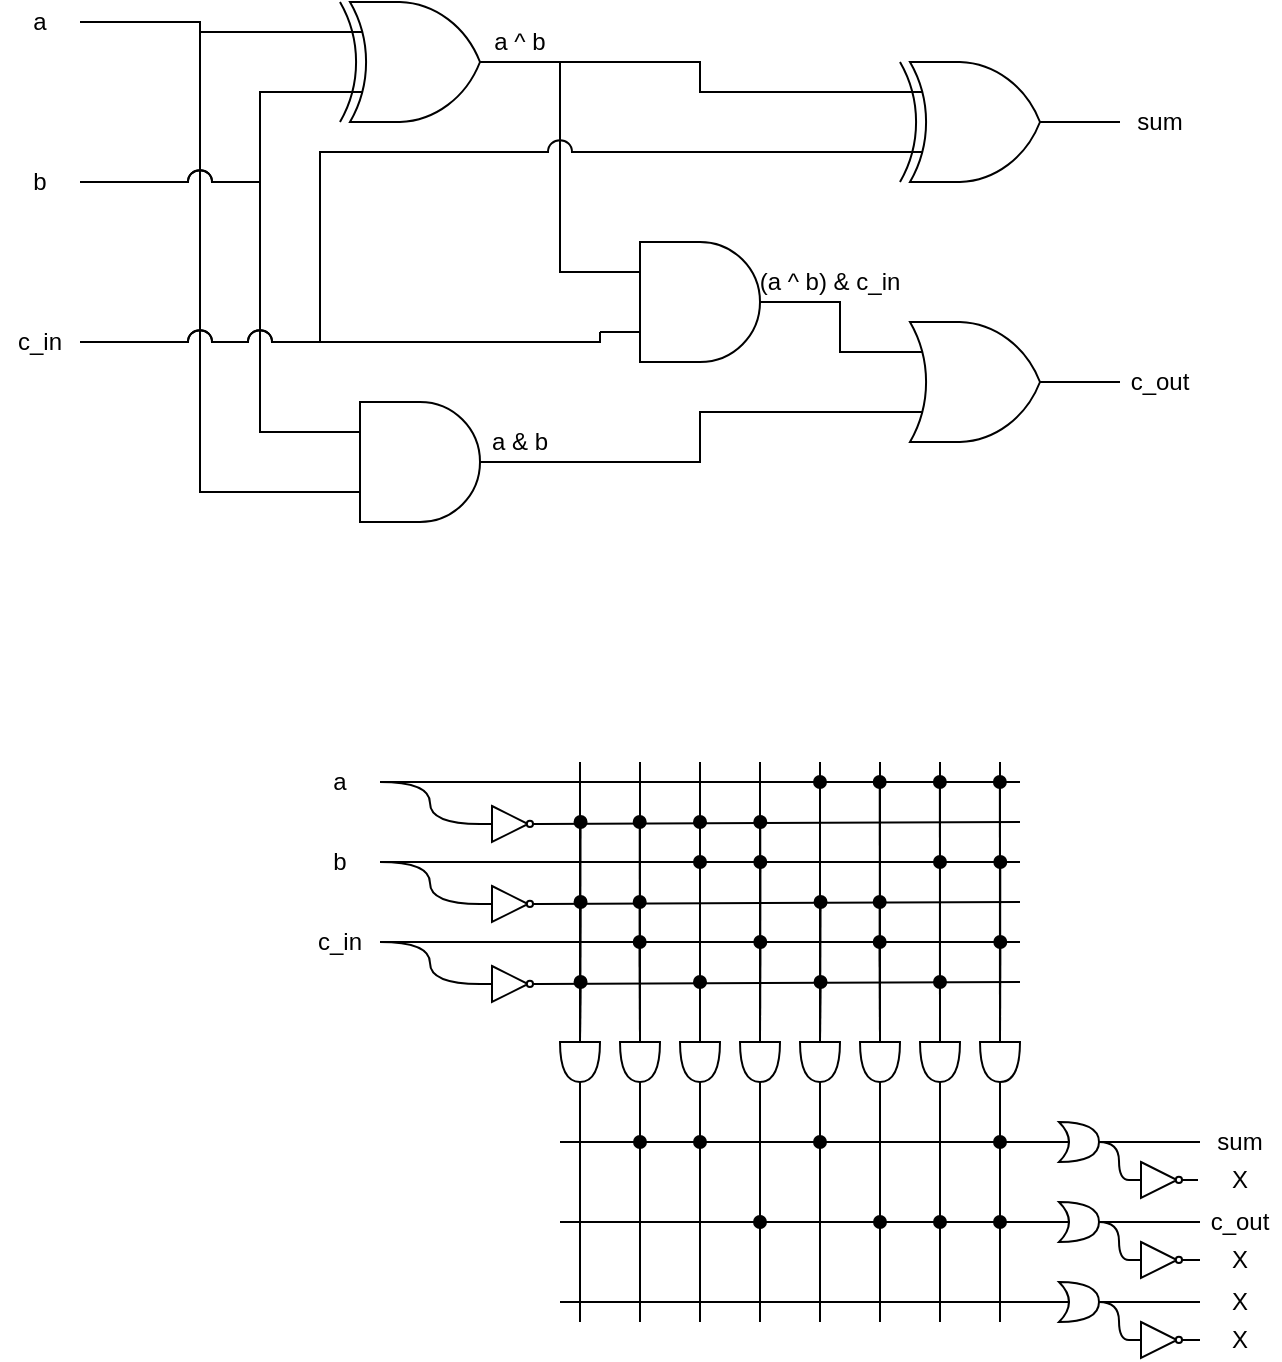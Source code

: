 <mxfile version="12.1.7" type="device" pages="1"><diagram id="i7vh-fGwO2S5n6dc4GY4" name="Page-1"><mxGraphModel dx="1106" dy="830" grid="1" gridSize="10" guides="1" tooltips="1" connect="1" arrows="1" fold="1" page="1" pageScale="1" pageWidth="1100" pageHeight="850" math="0" shadow="0"><root><mxCell id="0"/><mxCell id="1" parent="0"/><mxCell id="kw4U7ER_zIyFoBwo4RdX-9" style="edgeStyle=orthogonalEdgeStyle;rounded=0;orthogonalLoop=1;jettySize=auto;html=1;exitX=1;exitY=0.5;exitDx=0;exitDy=0;exitPerimeter=0;entryX=0;entryY=0.25;entryDx=0;entryDy=0;entryPerimeter=0;endArrow=none;endFill=0;" parent="1" source="kw4U7ER_zIyFoBwo4RdX-1" target="kw4U7ER_zIyFoBwo4RdX-22" edge="1"><mxGeometry relative="1" as="geometry"><mxPoint x="540" y="85" as="targetPoint"/></mxGeometry></mxCell><mxCell id="kw4U7ER_zIyFoBwo4RdX-19" style="edgeStyle=orthogonalEdgeStyle;rounded=0;jumpStyle=arc;jumpSize=12;orthogonalLoop=1;jettySize=auto;html=1;exitX=1;exitY=0.5;exitDx=0;exitDy=0;exitPerimeter=0;entryX=0;entryY=0.25;entryDx=0;entryDy=0;entryPerimeter=0;endArrow=none;endFill=0;" parent="1" source="kw4U7ER_zIyFoBwo4RdX-1" target="kw4U7ER_zIyFoBwo4RdX-18" edge="1"><mxGeometry relative="1" as="geometry"/></mxCell><mxCell id="kw4U7ER_zIyFoBwo4RdX-1" value="" style="verticalLabelPosition=bottom;shadow=0;dashed=0;align=center;fillColor=#ffffff;html=1;verticalAlign=top;strokeWidth=1;shape=mxgraph.electrical.logic_gates.logic_gate;operation=xor;" parent="1" vertex="1"><mxGeometry x="360" y="40" width="100" height="60" as="geometry"/></mxCell><mxCell id="kw4U7ER_zIyFoBwo4RdX-12" style="edgeStyle=orthogonalEdgeStyle;rounded=0;orthogonalLoop=1;jettySize=auto;html=1;exitX=1;exitY=0.5;exitDx=0;exitDy=0;exitPerimeter=0;entryX=0;entryY=0.5;entryDx=0;entryDy=0;endArrow=none;endFill=0;" parent="1" source="kw4U7ER_zIyFoBwo4RdX-22" target="kw4U7ER_zIyFoBwo4RdX-11" edge="1"><mxGeometry relative="1" as="geometry"><mxPoint x="640" y="100" as="sourcePoint"/></mxGeometry></mxCell><mxCell id="kw4U7ER_zIyFoBwo4RdX-24" style="edgeStyle=orthogonalEdgeStyle;rounded=0;jumpStyle=arc;jumpSize=12;orthogonalLoop=1;jettySize=auto;html=1;exitX=1;exitY=0.5;exitDx=0;exitDy=0;exitPerimeter=0;entryX=0;entryY=0.75;entryDx=0;entryDy=0;entryPerimeter=0;endArrow=none;endFill=0;" parent="1" source="kw4U7ER_zIyFoBwo4RdX-3" target="kw4U7ER_zIyFoBwo4RdX-23" edge="1"><mxGeometry relative="1" as="geometry"/></mxCell><mxCell id="kw4U7ER_zIyFoBwo4RdX-3" value="" style="verticalLabelPosition=bottom;shadow=0;dashed=0;align=center;fillColor=#ffffff;html=1;verticalAlign=top;strokeWidth=1;shape=mxgraph.electrical.logic_gates.logic_gate;operation=and;numInputs=2;" parent="1" vertex="1"><mxGeometry x="360" y="240" width="100" height="60" as="geometry"/></mxCell><mxCell id="kw4U7ER_zIyFoBwo4RdX-7" style="edgeStyle=orthogonalEdgeStyle;rounded=0;orthogonalLoop=1;jettySize=auto;html=1;exitX=1;exitY=0.5;exitDx=0;exitDy=0;entryX=0;entryY=0.25;entryDx=0;entryDy=0;entryPerimeter=0;endArrow=none;endFill=0;jumpStyle=arc;jumpSize=12;" parent="1" source="kw4U7ER_zIyFoBwo4RdX-4" target="kw4U7ER_zIyFoBwo4RdX-1" edge="1"><mxGeometry relative="1" as="geometry"/></mxCell><mxCell id="kw4U7ER_zIyFoBwo4RdX-14" style="edgeStyle=orthogonalEdgeStyle;rounded=0;orthogonalLoop=1;jettySize=auto;html=1;exitX=1;exitY=0.5;exitDx=0;exitDy=0;entryX=0;entryY=0.75;entryDx=0;entryDy=0;entryPerimeter=0;endArrow=none;endFill=0;jumpStyle=arc;jumpSize=12;" parent="1" source="kw4U7ER_zIyFoBwo4RdX-4" target="kw4U7ER_zIyFoBwo4RdX-3" edge="1"><mxGeometry relative="1" as="geometry"/></mxCell><mxCell id="kw4U7ER_zIyFoBwo4RdX-4" value="a" style="text;html=1;strokeColor=none;fillColor=none;align=center;verticalAlign=middle;whiteSpace=wrap;rounded=0;" parent="1" vertex="1"><mxGeometry x="200" y="40" width="40" height="20" as="geometry"/></mxCell><mxCell id="kw4U7ER_zIyFoBwo4RdX-8" style="edgeStyle=orthogonalEdgeStyle;rounded=0;orthogonalLoop=1;jettySize=auto;html=1;exitX=1;exitY=0.5;exitDx=0;exitDy=0;entryX=0;entryY=0.75;entryDx=0;entryDy=0;entryPerimeter=0;endArrow=none;endFill=0;jumpStyle=arc;jumpSize=12;" parent="1" source="kw4U7ER_zIyFoBwo4RdX-5" target="kw4U7ER_zIyFoBwo4RdX-1" edge="1"><mxGeometry relative="1" as="geometry"><Array as="points"><mxPoint x="330" y="130"/><mxPoint x="330" y="85"/></Array></mxGeometry></mxCell><mxCell id="kw4U7ER_zIyFoBwo4RdX-17" style="edgeStyle=orthogonalEdgeStyle;rounded=0;jumpStyle=arc;jumpSize=12;orthogonalLoop=1;jettySize=auto;html=1;exitX=1;exitY=0.5;exitDx=0;exitDy=0;entryX=0;entryY=0.25;entryDx=0;entryDy=0;entryPerimeter=0;endArrow=none;endFill=0;" parent="1" source="kw4U7ER_zIyFoBwo4RdX-5" target="kw4U7ER_zIyFoBwo4RdX-3" edge="1"><mxGeometry relative="1" as="geometry"><Array as="points"><mxPoint x="330" y="130"/><mxPoint x="330" y="255"/></Array></mxGeometry></mxCell><mxCell id="kw4U7ER_zIyFoBwo4RdX-5" value="b" style="text;html=1;strokeColor=none;fillColor=none;align=center;verticalAlign=middle;whiteSpace=wrap;rounded=0;" parent="1" vertex="1"><mxGeometry x="200" y="120" width="40" height="20" as="geometry"/></mxCell><mxCell id="kw4U7ER_zIyFoBwo4RdX-10" style="edgeStyle=orthogonalEdgeStyle;rounded=0;orthogonalLoop=1;jettySize=auto;html=1;exitX=1;exitY=0.5;exitDx=0;exitDy=0;entryX=0;entryY=0.75;entryDx=0;entryDy=0;entryPerimeter=0;endArrow=none;endFill=0;jumpStyle=arc;jumpSize=12;" parent="1" source="kw4U7ER_zIyFoBwo4RdX-6" target="kw4U7ER_zIyFoBwo4RdX-22" edge="1"><mxGeometry relative="1" as="geometry"><mxPoint x="540" y="115" as="targetPoint"/><Array as="points"><mxPoint x="360" y="210"/><mxPoint x="360" y="115"/></Array></mxGeometry></mxCell><mxCell id="kw4U7ER_zIyFoBwo4RdX-21" style="edgeStyle=orthogonalEdgeStyle;rounded=0;jumpStyle=arc;jumpSize=12;orthogonalLoop=1;jettySize=auto;html=1;exitX=1;exitY=0.5;exitDx=0;exitDy=0;entryX=0;entryY=0.75;entryDx=0;entryDy=0;entryPerimeter=0;endArrow=none;endFill=0;" parent="1" source="kw4U7ER_zIyFoBwo4RdX-6" target="kw4U7ER_zIyFoBwo4RdX-18" edge="1"><mxGeometry relative="1" as="geometry"><Array as="points"><mxPoint x="500" y="210"/></Array></mxGeometry></mxCell><mxCell id="kw4U7ER_zIyFoBwo4RdX-6" value="c_in" style="text;html=1;strokeColor=none;fillColor=none;align=center;verticalAlign=middle;whiteSpace=wrap;rounded=0;" parent="1" vertex="1"><mxGeometry x="200" y="200" width="40" height="20" as="geometry"/></mxCell><mxCell id="kw4U7ER_zIyFoBwo4RdX-11" value="sum" style="text;html=1;strokeColor=none;fillColor=none;align=center;verticalAlign=middle;whiteSpace=wrap;rounded=0;" parent="1" vertex="1"><mxGeometry x="760" y="90" width="40" height="20" as="geometry"/></mxCell><mxCell id="kw4U7ER_zIyFoBwo4RdX-13" value="c_out" style="text;html=1;strokeColor=none;fillColor=none;align=center;verticalAlign=middle;whiteSpace=wrap;rounded=0;" parent="1" vertex="1"><mxGeometry x="760" y="220" width="40" height="20" as="geometry"/></mxCell><mxCell id="kw4U7ER_zIyFoBwo4RdX-25" style="edgeStyle=orthogonalEdgeStyle;rounded=0;jumpStyle=arc;jumpSize=12;orthogonalLoop=1;jettySize=auto;html=1;exitX=1;exitY=0.5;exitDx=0;exitDy=0;exitPerimeter=0;entryX=0;entryY=0.25;entryDx=0;entryDy=0;entryPerimeter=0;endArrow=none;endFill=0;" parent="1" source="kw4U7ER_zIyFoBwo4RdX-18" target="kw4U7ER_zIyFoBwo4RdX-23" edge="1"><mxGeometry relative="1" as="geometry"/></mxCell><mxCell id="kw4U7ER_zIyFoBwo4RdX-18" value="" style="verticalLabelPosition=bottom;shadow=0;dashed=0;align=center;fillColor=#ffffff;html=1;verticalAlign=top;strokeWidth=1;shape=mxgraph.electrical.logic_gates.logic_gate;operation=and;" parent="1" vertex="1"><mxGeometry x="500" y="160" width="100" height="60" as="geometry"/></mxCell><mxCell id="kw4U7ER_zIyFoBwo4RdX-22" value="" style="verticalLabelPosition=bottom;shadow=0;dashed=0;align=center;fillColor=#ffffff;html=1;verticalAlign=top;strokeWidth=1;shape=mxgraph.electrical.logic_gates.logic_gate;operation=xor;" parent="1" vertex="1"><mxGeometry x="640" y="70" width="100" height="60" as="geometry"/></mxCell><mxCell id="kw4U7ER_zIyFoBwo4RdX-26" style="edgeStyle=orthogonalEdgeStyle;rounded=0;jumpStyle=arc;jumpSize=12;orthogonalLoop=1;jettySize=auto;html=1;exitX=1;exitY=0.5;exitDx=0;exitDy=0;exitPerimeter=0;endArrow=none;endFill=0;" parent="1" source="kw4U7ER_zIyFoBwo4RdX-23" target="kw4U7ER_zIyFoBwo4RdX-13" edge="1"><mxGeometry relative="1" as="geometry"/></mxCell><mxCell id="kw4U7ER_zIyFoBwo4RdX-23" value="" style="verticalLabelPosition=bottom;shadow=0;dashed=0;align=center;fillColor=#ffffff;html=1;verticalAlign=top;strokeWidth=1;shape=mxgraph.electrical.logic_gates.logic_gate;operation=or;" parent="1" vertex="1"><mxGeometry x="640" y="200" width="100" height="60" as="geometry"/></mxCell><mxCell id="8SCzlMAz0-0JHG9cdHz0-1" value="a &amp;amp; b" style="text;html=1;strokeColor=none;fillColor=none;align=center;verticalAlign=middle;whiteSpace=wrap;rounded=0;" parent="1" vertex="1"><mxGeometry x="440" y="250" width="40" height="20" as="geometry"/></mxCell><mxCell id="8SCzlMAz0-0JHG9cdHz0-2" value="a ^ b" style="text;html=1;strokeColor=none;fillColor=none;align=center;verticalAlign=middle;whiteSpace=wrap;rounded=0;" parent="1" vertex="1"><mxGeometry x="440" y="50" width="40" height="20" as="geometry"/></mxCell><mxCell id="8SCzlMAz0-0JHG9cdHz0-3" value="(a ^ b) &amp;amp; c_in" style="text;html=1;strokeColor=none;fillColor=none;align=center;verticalAlign=middle;whiteSpace=wrap;rounded=0;" parent="1" vertex="1"><mxGeometry x="570" y="170" width="90" height="20" as="geometry"/></mxCell><mxCell id="D6FmRMO_9INHSs1vFkM9-32" style="rounded=0;orthogonalLoop=1;jettySize=auto;html=1;exitX=1;exitY=0.5;exitDx=0;exitDy=0;exitPerimeter=0;endArrow=none;endFill=0;" edge="1" parent="1" source="PS2vc9J-r8V8OkhaBr9k-1"><mxGeometry relative="1" as="geometry"><mxPoint x="490" y="700" as="targetPoint"/></mxGeometry></mxCell><mxCell id="D6FmRMO_9INHSs1vFkM9-54" style="edgeStyle=orthogonalEdgeStyle;curved=1;rounded=0;orthogonalLoop=1;jettySize=auto;html=1;exitX=0;exitY=0.5;exitDx=0;exitDy=0;exitPerimeter=0;endArrow=none;endFill=0;" edge="1" parent="1" source="PS2vc9J-r8V8OkhaBr9k-1"><mxGeometry relative="1" as="geometry"><mxPoint x="490" y="420" as="targetPoint"/></mxGeometry></mxCell><mxCell id="D6FmRMO_9INHSs1vFkM9-71" style="edgeStyle=none;rounded=0;orthogonalLoop=1;jettySize=auto;html=1;exitX=0;exitY=0.5;exitDx=0;exitDy=0;exitPerimeter=0;endArrow=oval;endFill=1;" edge="1" parent="1" source="PS2vc9J-r8V8OkhaBr9k-1"><mxGeometry relative="1" as="geometry"><mxPoint x="490.286" y="530" as="targetPoint"/></mxGeometry></mxCell><mxCell id="D6FmRMO_9INHSs1vFkM9-72" style="edgeStyle=none;rounded=0;orthogonalLoop=1;jettySize=auto;html=1;exitX=0;exitY=0.5;exitDx=0;exitDy=0;exitPerimeter=0;endArrow=oval;endFill=1;" edge="1" parent="1" source="PS2vc9J-r8V8OkhaBr9k-1"><mxGeometry relative="1" as="geometry"><mxPoint x="490.286" y="490" as="targetPoint"/></mxGeometry></mxCell><mxCell id="D6FmRMO_9INHSs1vFkM9-73" style="edgeStyle=none;rounded=0;orthogonalLoop=1;jettySize=auto;html=1;exitX=0;exitY=0.5;exitDx=0;exitDy=0;exitPerimeter=0;endArrow=oval;endFill=1;" edge="1" parent="1" source="PS2vc9J-r8V8OkhaBr9k-1"><mxGeometry relative="1" as="geometry"><mxPoint x="490.286" y="450" as="targetPoint"/></mxGeometry></mxCell><mxCell id="PS2vc9J-r8V8OkhaBr9k-1" value="" style="shape=or;whiteSpace=wrap;html=1;rotation=90;" parent="1" vertex="1"><mxGeometry x="480" y="560" width="20" height="20" as="geometry"/></mxCell><mxCell id="D6FmRMO_9INHSs1vFkM9-97" style="edgeStyle=none;rounded=0;orthogonalLoop=1;jettySize=auto;html=1;endArrow=none;endFill=0;exitX=0.25;exitY=0.5;exitDx=0;exitDy=0;exitPerimeter=0;" edge="1" parent="1" source="PS2vc9J-r8V8OkhaBr9k-2"><mxGeometry relative="1" as="geometry"><mxPoint x="480" y="610" as="targetPoint"/></mxGeometry></mxCell><mxCell id="D6FmRMO_9INHSs1vFkM9-103" style="edgeStyle=none;rounded=0;orthogonalLoop=1;jettySize=auto;html=1;exitX=1;exitY=0.5;exitDx=0;exitDy=0;exitPerimeter=0;endArrow=none;endFill=0;" edge="1" parent="1" source="PS2vc9J-r8V8OkhaBr9k-2" target="D6FmRMO_9INHSs1vFkM9-138"><mxGeometry relative="1" as="geometry"><mxPoint x="799.5" y="610.238" as="targetPoint"/></mxGeometry></mxCell><mxCell id="D6FmRMO_9INHSs1vFkM9-106" style="edgeStyle=orthogonalEdgeStyle;curved=1;rounded=0;orthogonalLoop=1;jettySize=auto;html=1;exitX=1;exitY=0.5;exitDx=0;exitDy=0;exitPerimeter=0;entryX=0;entryY=0.5;entryDx=0;entryDy=0;endArrow=none;endFill=0;" edge="1" parent="1" source="PS2vc9J-r8V8OkhaBr9k-2" target="D6FmRMO_9INHSs1vFkM9-101"><mxGeometry relative="1" as="geometry"><Array as="points"><mxPoint x="759.5" y="610"/><mxPoint x="759.5" y="629"/></Array></mxGeometry></mxCell><mxCell id="D6FmRMO_9INHSs1vFkM9-130" style="edgeStyle=none;rounded=0;orthogonalLoop=1;jettySize=auto;html=1;exitX=0.25;exitY=0.5;exitDx=0;exitDy=0;exitPerimeter=0;endArrow=oval;endFill=1;" edge="1" parent="1" source="PS2vc9J-r8V8OkhaBr9k-2"><mxGeometry relative="1" as="geometry"><mxPoint x="520" y="610" as="targetPoint"/></mxGeometry></mxCell><mxCell id="D6FmRMO_9INHSs1vFkM9-131" style="edgeStyle=none;rounded=0;orthogonalLoop=1;jettySize=auto;html=1;exitX=0.25;exitY=0.5;exitDx=0;exitDy=0;exitPerimeter=0;endArrow=oval;endFill=1;" edge="1" parent="1" source="PS2vc9J-r8V8OkhaBr9k-2"><mxGeometry relative="1" as="geometry"><mxPoint x="550" y="610" as="targetPoint"/></mxGeometry></mxCell><mxCell id="D6FmRMO_9INHSs1vFkM9-132" style="edgeStyle=none;rounded=0;orthogonalLoop=1;jettySize=auto;html=1;exitX=0.25;exitY=0.5;exitDx=0;exitDy=0;exitPerimeter=0;endArrow=oval;endFill=1;" edge="1" parent="1" source="PS2vc9J-r8V8OkhaBr9k-2"><mxGeometry relative="1" as="geometry"><mxPoint x="610" y="610" as="targetPoint"/></mxGeometry></mxCell><mxCell id="D6FmRMO_9INHSs1vFkM9-133" style="edgeStyle=none;rounded=0;orthogonalLoop=1;jettySize=auto;html=1;exitX=0.25;exitY=0.5;exitDx=0;exitDy=0;exitPerimeter=0;endArrow=oval;endFill=1;" edge="1" parent="1" source="PS2vc9J-r8V8OkhaBr9k-2"><mxGeometry relative="1" as="geometry"><mxPoint x="700" y="610" as="targetPoint"/></mxGeometry></mxCell><mxCell id="PS2vc9J-r8V8OkhaBr9k-2" value="" style="shape=xor;whiteSpace=wrap;html=1;" parent="1" vertex="1"><mxGeometry x="729.5" y="600" width="20" height="20" as="geometry"/></mxCell><mxCell id="D6FmRMO_9INHSs1vFkM9-1" value="" style="group;rotation=0;" vertex="1" connectable="0" parent="1"><mxGeometry x="440" y="442" width="30" height="18" as="geometry"/></mxCell><mxCell id="D6FmRMO_9INHSs1vFkM9-2" value="" style="verticalLabelPosition=bottom;shadow=0;dashed=0;align=center;fillColor=#FFFFFF;html=1;verticalAlign=top;strokeWidth=1;shape=mxgraph.electrical.logic_gates.buffer2;labelBackgroundColor=none;rotation=0;" vertex="1" parent="D6FmRMO_9INHSs1vFkM9-1"><mxGeometry width="30" height="18" as="geometry"/></mxCell><mxCell id="D6FmRMO_9INHSs1vFkM9-3" value="" style="verticalLabelPosition=bottom;shadow=0;dashed=0;align=center;fillColor=#ffffff;html=1;verticalAlign=top;strokeWidth=1;shape=mxgraph.electrical.logic_gates.inverting_contact;rotation=0;" vertex="1" parent="D6FmRMO_9INHSs1vFkM9-1"><mxGeometry x="23" y="7" width="3.9" height="3.9" as="geometry"/></mxCell><mxCell id="D6FmRMO_9INHSs1vFkM9-9" style="edgeStyle=orthogonalEdgeStyle;rounded=0;orthogonalLoop=1;jettySize=auto;html=1;exitX=1;exitY=0.5;exitDx=0;exitDy=0;entryX=0;entryY=0.5;entryDx=0;entryDy=0;endArrow=none;endFill=0;curved=1;" edge="1" parent="1" source="D6FmRMO_9INHSs1vFkM9-5" target="D6FmRMO_9INHSs1vFkM9-2"><mxGeometry relative="1" as="geometry"/></mxCell><mxCell id="D6FmRMO_9INHSs1vFkM9-92" style="edgeStyle=none;rounded=0;orthogonalLoop=1;jettySize=auto;html=1;exitX=1;exitY=0.5;exitDx=0;exitDy=0;endArrow=none;endFill=0;" edge="1" parent="1" source="D6FmRMO_9INHSs1vFkM9-5"><mxGeometry relative="1" as="geometry"><mxPoint x="710" y="430" as="targetPoint"/></mxGeometry></mxCell><mxCell id="D6FmRMO_9INHSs1vFkM9-5" value="a" style="text;html=1;strokeColor=none;fillColor=none;align=center;verticalAlign=middle;whiteSpace=wrap;rounded=0;" vertex="1" parent="1"><mxGeometry x="350" y="420" width="40" height="20" as="geometry"/></mxCell><mxCell id="D6FmRMO_9INHSs1vFkM9-10" style="rounded=0;orthogonalLoop=1;jettySize=auto;html=1;endArrow=none;endFill=0;" edge="1" parent="1" source="D6FmRMO_9INHSs1vFkM9-2"><mxGeometry relative="1" as="geometry"><mxPoint x="710" y="450" as="targetPoint"/></mxGeometry></mxCell><mxCell id="D6FmRMO_9INHSs1vFkM9-17" value="" style="group;rotation=0;" vertex="1" connectable="0" parent="1"><mxGeometry x="440" y="482" width="30" height="18" as="geometry"/></mxCell><mxCell id="D6FmRMO_9INHSs1vFkM9-18" value="" style="verticalLabelPosition=bottom;shadow=0;dashed=0;align=center;fillColor=#FFFFFF;html=1;verticalAlign=top;strokeWidth=1;shape=mxgraph.electrical.logic_gates.buffer2;labelBackgroundColor=none;rotation=0;" vertex="1" parent="D6FmRMO_9INHSs1vFkM9-17"><mxGeometry width="30" height="18" as="geometry"/></mxCell><mxCell id="D6FmRMO_9INHSs1vFkM9-19" value="" style="verticalLabelPosition=bottom;shadow=0;dashed=0;align=center;fillColor=#ffffff;html=1;verticalAlign=top;strokeWidth=1;shape=mxgraph.electrical.logic_gates.inverting_contact;rotation=0;" vertex="1" parent="D6FmRMO_9INHSs1vFkM9-17"><mxGeometry x="23" y="7" width="3.9" height="3.9" as="geometry"/></mxCell><mxCell id="D6FmRMO_9INHSs1vFkM9-20" style="edgeStyle=orthogonalEdgeStyle;rounded=0;orthogonalLoop=1;jettySize=auto;html=1;exitX=1;exitY=0.5;exitDx=0;exitDy=0;endArrow=none;endFill=0;" edge="1" parent="1" source="D6FmRMO_9INHSs1vFkM9-22"><mxGeometry relative="1" as="geometry"><mxPoint x="710" y="470" as="targetPoint"/></mxGeometry></mxCell><mxCell id="D6FmRMO_9INHSs1vFkM9-21" style="edgeStyle=orthogonalEdgeStyle;rounded=0;orthogonalLoop=1;jettySize=auto;html=1;exitX=1;exitY=0.5;exitDx=0;exitDy=0;entryX=0;entryY=0.5;entryDx=0;entryDy=0;endArrow=none;endFill=0;curved=1;" edge="1" parent="1" source="D6FmRMO_9INHSs1vFkM9-22" target="D6FmRMO_9INHSs1vFkM9-18"><mxGeometry relative="1" as="geometry"/></mxCell><mxCell id="D6FmRMO_9INHSs1vFkM9-22" value="b" style="text;html=1;strokeColor=none;fillColor=none;align=center;verticalAlign=middle;whiteSpace=wrap;rounded=0;" vertex="1" parent="1"><mxGeometry x="350" y="460" width="40" height="20" as="geometry"/></mxCell><mxCell id="D6FmRMO_9INHSs1vFkM9-33" style="edgeStyle=orthogonalEdgeStyle;curved=1;rounded=0;orthogonalLoop=1;jettySize=auto;html=1;exitX=0;exitY=0.5;exitDx=0;exitDy=0;exitPerimeter=0;endArrow=none;endFill=0;" edge="1" parent="1" source="D6FmRMO_9INHSs1vFkM9-35"><mxGeometry relative="1" as="geometry"><mxPoint x="550" y="420" as="targetPoint"/></mxGeometry></mxCell><mxCell id="D6FmRMO_9INHSs1vFkM9-34" style="rounded=0;orthogonalLoop=1;jettySize=auto;html=1;exitX=1;exitY=0.5;exitDx=0;exitDy=0;exitPerimeter=0;endArrow=none;endFill=0;" edge="1" parent="1" source="D6FmRMO_9INHSs1vFkM9-35"><mxGeometry relative="1" as="geometry"><mxPoint x="550" y="700" as="targetPoint"/></mxGeometry></mxCell><mxCell id="D6FmRMO_9INHSs1vFkM9-77" style="edgeStyle=none;rounded=0;orthogonalLoop=1;jettySize=auto;html=1;exitX=0;exitY=0.5;exitDx=0;exitDy=0;exitPerimeter=0;endArrow=oval;endFill=1;" edge="1" parent="1" source="D6FmRMO_9INHSs1vFkM9-35"><mxGeometry relative="1" as="geometry"><mxPoint x="550" y="530" as="targetPoint"/></mxGeometry></mxCell><mxCell id="D6FmRMO_9INHSs1vFkM9-78" style="edgeStyle=none;rounded=0;orthogonalLoop=1;jettySize=auto;html=1;exitX=0;exitY=0.5;exitDx=0;exitDy=0;exitPerimeter=0;endArrow=oval;endFill=1;" edge="1" parent="1" source="D6FmRMO_9INHSs1vFkM9-35"><mxGeometry relative="1" as="geometry"><mxPoint x="550" y="470" as="targetPoint"/></mxGeometry></mxCell><mxCell id="D6FmRMO_9INHSs1vFkM9-79" style="edgeStyle=none;rounded=0;orthogonalLoop=1;jettySize=auto;html=1;exitX=0;exitY=0.5;exitDx=0;exitDy=0;exitPerimeter=0;endArrow=oval;endFill=1;" edge="1" parent="1" source="D6FmRMO_9INHSs1vFkM9-35"><mxGeometry relative="1" as="geometry"><mxPoint x="550" y="450" as="targetPoint"/></mxGeometry></mxCell><mxCell id="D6FmRMO_9INHSs1vFkM9-35" value="" style="shape=or;whiteSpace=wrap;html=1;rotation=90;" vertex="1" parent="1"><mxGeometry x="540" y="560" width="20" height="20" as="geometry"/></mxCell><mxCell id="D6FmRMO_9INHSs1vFkM9-36" style="edgeStyle=orthogonalEdgeStyle;curved=1;rounded=0;orthogonalLoop=1;jettySize=auto;html=1;exitX=0;exitY=0.5;exitDx=0;exitDy=0;exitPerimeter=0;endArrow=none;endFill=0;" edge="1" parent="1" source="D6FmRMO_9INHSs1vFkM9-38"><mxGeometry relative="1" as="geometry"><mxPoint x="610" y="420" as="targetPoint"/></mxGeometry></mxCell><mxCell id="D6FmRMO_9INHSs1vFkM9-37" style="rounded=0;orthogonalLoop=1;jettySize=auto;html=1;exitX=1;exitY=0.5;exitDx=0;exitDy=0;exitPerimeter=0;endArrow=none;endFill=0;" edge="1" parent="1" source="D6FmRMO_9INHSs1vFkM9-38"><mxGeometry relative="1" as="geometry"><mxPoint x="610" y="700" as="targetPoint"/></mxGeometry></mxCell><mxCell id="D6FmRMO_9INHSs1vFkM9-83" style="edgeStyle=none;rounded=0;orthogonalLoop=1;jettySize=auto;html=1;exitX=0;exitY=0.5;exitDx=0;exitDy=0;exitPerimeter=0;endArrow=oval;endFill=1;" edge="1" parent="1" source="D6FmRMO_9INHSs1vFkM9-38"><mxGeometry relative="1" as="geometry"><mxPoint x="610.286" y="530" as="targetPoint"/></mxGeometry></mxCell><mxCell id="D6FmRMO_9INHSs1vFkM9-87" style="edgeStyle=none;rounded=0;orthogonalLoop=1;jettySize=auto;html=1;exitX=0;exitY=0.5;exitDx=0;exitDy=0;exitPerimeter=0;endArrow=oval;endFill=1;" edge="1" parent="1" source="D6FmRMO_9INHSs1vFkM9-38"><mxGeometry relative="1" as="geometry"><mxPoint x="610.286" y="490" as="targetPoint"/></mxGeometry></mxCell><mxCell id="D6FmRMO_9INHSs1vFkM9-91" style="edgeStyle=none;rounded=0;orthogonalLoop=1;jettySize=auto;html=1;exitX=0;exitY=0.5;exitDx=0;exitDy=0;exitPerimeter=0;endArrow=oval;endFill=1;" edge="1" parent="1" source="D6FmRMO_9INHSs1vFkM9-38"><mxGeometry relative="1" as="geometry"><mxPoint x="610" y="430" as="targetPoint"/></mxGeometry></mxCell><mxCell id="D6FmRMO_9INHSs1vFkM9-38" value="" style="shape=or;whiteSpace=wrap;html=1;rotation=90;" vertex="1" parent="1"><mxGeometry x="600" y="560" width="20" height="20" as="geometry"/></mxCell><mxCell id="D6FmRMO_9INHSs1vFkM9-39" style="edgeStyle=orthogonalEdgeStyle;curved=1;rounded=0;orthogonalLoop=1;jettySize=auto;html=1;exitX=0;exitY=0.5;exitDx=0;exitDy=0;exitPerimeter=0;endArrow=none;endFill=0;" edge="1" parent="1" source="D6FmRMO_9INHSs1vFkM9-41"><mxGeometry relative="1" as="geometry"><mxPoint x="670" y="420" as="targetPoint"/></mxGeometry></mxCell><mxCell id="D6FmRMO_9INHSs1vFkM9-40" style="rounded=0;orthogonalLoop=1;jettySize=auto;html=1;exitX=1;exitY=0.5;exitDx=0;exitDy=0;exitPerimeter=0;endArrow=none;endFill=0;" edge="1" parent="1" source="D6FmRMO_9INHSs1vFkM9-41"><mxGeometry relative="1" as="geometry"><mxPoint x="670" y="700" as="targetPoint"/></mxGeometry></mxCell><mxCell id="D6FmRMO_9INHSs1vFkM9-85" style="edgeStyle=none;rounded=0;orthogonalLoop=1;jettySize=auto;html=1;exitX=0;exitY=0.5;exitDx=0;exitDy=0;exitPerimeter=0;endArrow=oval;endFill=1;" edge="1" parent="1" source="D6FmRMO_9INHSs1vFkM9-41"><mxGeometry relative="1" as="geometry"><mxPoint x="670" y="530" as="targetPoint"/></mxGeometry></mxCell><mxCell id="D6FmRMO_9INHSs1vFkM9-89" style="edgeStyle=none;rounded=0;orthogonalLoop=1;jettySize=auto;html=1;exitX=0;exitY=0.5;exitDx=0;exitDy=0;exitPerimeter=0;endArrow=oval;endFill=1;" edge="1" parent="1" source="D6FmRMO_9INHSs1vFkM9-41"><mxGeometry relative="1" as="geometry"><mxPoint x="670" y="470" as="targetPoint"/></mxGeometry></mxCell><mxCell id="D6FmRMO_9INHSs1vFkM9-94" style="edgeStyle=none;rounded=0;orthogonalLoop=1;jettySize=auto;html=1;exitX=0;exitY=0.5;exitDx=0;exitDy=0;exitPerimeter=0;endArrow=oval;endFill=1;" edge="1" parent="1" source="D6FmRMO_9INHSs1vFkM9-41"><mxGeometry relative="1" as="geometry"><mxPoint x="669.944" y="430" as="targetPoint"/></mxGeometry></mxCell><mxCell id="D6FmRMO_9INHSs1vFkM9-41" value="" style="shape=or;whiteSpace=wrap;html=1;rotation=90;" vertex="1" parent="1"><mxGeometry x="660" y="560" width="20" height="20" as="geometry"/></mxCell><mxCell id="D6FmRMO_9INHSs1vFkM9-42" style="edgeStyle=orthogonalEdgeStyle;curved=1;rounded=0;orthogonalLoop=1;jettySize=auto;html=1;exitX=0;exitY=0.5;exitDx=0;exitDy=0;exitPerimeter=0;endArrow=none;endFill=0;" edge="1" parent="1" source="D6FmRMO_9INHSs1vFkM9-44"><mxGeometry relative="1" as="geometry"><mxPoint x="520" y="420" as="targetPoint"/></mxGeometry></mxCell><mxCell id="D6FmRMO_9INHSs1vFkM9-43" style="rounded=0;orthogonalLoop=1;jettySize=auto;html=1;exitX=1;exitY=0.5;exitDx=0;exitDy=0;exitPerimeter=0;endArrow=none;endFill=0;" edge="1" parent="1" source="D6FmRMO_9INHSs1vFkM9-44"><mxGeometry relative="1" as="geometry"><mxPoint x="520" y="700" as="targetPoint"/></mxGeometry></mxCell><mxCell id="D6FmRMO_9INHSs1vFkM9-74" style="edgeStyle=none;rounded=0;orthogonalLoop=1;jettySize=auto;html=1;exitX=0;exitY=0.5;exitDx=0;exitDy=0;exitPerimeter=0;endArrow=oval;endFill=1;" edge="1" parent="1" source="D6FmRMO_9INHSs1vFkM9-44"><mxGeometry relative="1" as="geometry"><mxPoint x="519.857" y="510" as="targetPoint"/></mxGeometry></mxCell><mxCell id="D6FmRMO_9INHSs1vFkM9-75" style="edgeStyle=none;rounded=0;orthogonalLoop=1;jettySize=auto;html=1;exitX=0;exitY=0.5;exitDx=0;exitDy=0;exitPerimeter=0;endArrow=oval;endFill=1;" edge="1" parent="1" source="D6FmRMO_9INHSs1vFkM9-44"><mxGeometry relative="1" as="geometry"><mxPoint x="519.857" y="490" as="targetPoint"/></mxGeometry></mxCell><mxCell id="D6FmRMO_9INHSs1vFkM9-76" style="edgeStyle=none;rounded=0;orthogonalLoop=1;jettySize=auto;html=1;exitX=0;exitY=0.5;exitDx=0;exitDy=0;exitPerimeter=0;endArrow=oval;endFill=1;" edge="1" parent="1" source="D6FmRMO_9INHSs1vFkM9-44"><mxGeometry relative="1" as="geometry"><mxPoint x="519.857" y="450" as="targetPoint"/></mxGeometry></mxCell><mxCell id="D6FmRMO_9INHSs1vFkM9-44" value="" style="shape=or;whiteSpace=wrap;html=1;rotation=90;" vertex="1" parent="1"><mxGeometry x="510" y="560" width="20" height="20" as="geometry"/></mxCell><mxCell id="D6FmRMO_9INHSs1vFkM9-45" style="edgeStyle=orthogonalEdgeStyle;curved=1;rounded=0;orthogonalLoop=1;jettySize=auto;html=1;exitX=0;exitY=0.5;exitDx=0;exitDy=0;exitPerimeter=0;endArrow=none;endFill=0;" edge="1" parent="1" source="D6FmRMO_9INHSs1vFkM9-47"><mxGeometry relative="1" as="geometry"><mxPoint x="580" y="420" as="targetPoint"/></mxGeometry></mxCell><mxCell id="D6FmRMO_9INHSs1vFkM9-46" style="rounded=0;orthogonalLoop=1;jettySize=auto;html=1;exitX=1;exitY=0.5;exitDx=0;exitDy=0;exitPerimeter=0;endArrow=none;endFill=0;" edge="1" parent="1" source="D6FmRMO_9INHSs1vFkM9-47"><mxGeometry relative="1" as="geometry"><mxPoint x="580" y="700" as="targetPoint"/></mxGeometry></mxCell><mxCell id="D6FmRMO_9INHSs1vFkM9-80" style="edgeStyle=none;rounded=0;orthogonalLoop=1;jettySize=auto;html=1;exitX=0;exitY=0.5;exitDx=0;exitDy=0;exitPerimeter=0;endArrow=oval;endFill=1;" edge="1" parent="1" source="D6FmRMO_9INHSs1vFkM9-47"><mxGeometry relative="1" as="geometry"><mxPoint x="580.143" y="510" as="targetPoint"/></mxGeometry></mxCell><mxCell id="D6FmRMO_9INHSs1vFkM9-81" style="edgeStyle=none;rounded=0;orthogonalLoop=1;jettySize=auto;html=1;exitX=0;exitY=0.5;exitDx=0;exitDy=0;exitPerimeter=0;endArrow=oval;endFill=1;" edge="1" parent="1" source="D6FmRMO_9INHSs1vFkM9-47"><mxGeometry relative="1" as="geometry"><mxPoint x="580.143" y="470" as="targetPoint"/></mxGeometry></mxCell><mxCell id="D6FmRMO_9INHSs1vFkM9-82" style="edgeStyle=none;rounded=0;orthogonalLoop=1;jettySize=auto;html=1;exitX=0;exitY=0.5;exitDx=0;exitDy=0;exitPerimeter=0;endArrow=oval;endFill=1;" edge="1" parent="1" source="D6FmRMO_9INHSs1vFkM9-47"><mxGeometry relative="1" as="geometry"><mxPoint x="580.143" y="450" as="targetPoint"/></mxGeometry></mxCell><mxCell id="D6FmRMO_9INHSs1vFkM9-47" value="" style="shape=or;whiteSpace=wrap;html=1;rotation=90;" vertex="1" parent="1"><mxGeometry x="570" y="560" width="20" height="20" as="geometry"/></mxCell><mxCell id="D6FmRMO_9INHSs1vFkM9-48" style="edgeStyle=orthogonalEdgeStyle;curved=1;rounded=0;orthogonalLoop=1;jettySize=auto;html=1;exitX=0;exitY=0.5;exitDx=0;exitDy=0;exitPerimeter=0;endArrow=none;endFill=0;" edge="1" parent="1" source="D6FmRMO_9INHSs1vFkM9-50"><mxGeometry relative="1" as="geometry"><mxPoint x="640" y="420" as="targetPoint"/></mxGeometry></mxCell><mxCell id="D6FmRMO_9INHSs1vFkM9-49" style="rounded=0;orthogonalLoop=1;jettySize=auto;html=1;exitX=1;exitY=0.5;exitDx=0;exitDy=0;exitPerimeter=0;endArrow=none;endFill=0;" edge="1" parent="1" source="D6FmRMO_9INHSs1vFkM9-50"><mxGeometry relative="1" as="geometry"><mxPoint x="640" y="700" as="targetPoint"/></mxGeometry></mxCell><mxCell id="D6FmRMO_9INHSs1vFkM9-84" style="edgeStyle=none;rounded=0;orthogonalLoop=1;jettySize=auto;html=1;exitX=0;exitY=0.5;exitDx=0;exitDy=0;exitPerimeter=0;endArrow=oval;endFill=1;" edge="1" parent="1" source="D6FmRMO_9INHSs1vFkM9-50"><mxGeometry relative="1" as="geometry"><mxPoint x="639.857" y="510" as="targetPoint"/></mxGeometry></mxCell><mxCell id="D6FmRMO_9INHSs1vFkM9-88" style="edgeStyle=none;rounded=0;orthogonalLoop=1;jettySize=auto;html=1;exitX=0;exitY=0.5;exitDx=0;exitDy=0;exitPerimeter=0;endArrow=oval;endFill=1;" edge="1" parent="1" source="D6FmRMO_9INHSs1vFkM9-50"><mxGeometry relative="1" as="geometry"><mxPoint x="639.857" y="490" as="targetPoint"/></mxGeometry></mxCell><mxCell id="D6FmRMO_9INHSs1vFkM9-93" style="edgeStyle=none;rounded=0;orthogonalLoop=1;jettySize=auto;html=1;exitX=0;exitY=0.5;exitDx=0;exitDy=0;exitPerimeter=0;endArrow=oval;endFill=1;" edge="1" parent="1" source="D6FmRMO_9INHSs1vFkM9-50"><mxGeometry relative="1" as="geometry"><mxPoint x="639.857" y="430" as="targetPoint"/></mxGeometry></mxCell><mxCell id="D6FmRMO_9INHSs1vFkM9-50" value="" style="shape=or;whiteSpace=wrap;html=1;rotation=90;" vertex="1" parent="1"><mxGeometry x="630" y="560" width="20" height="20" as="geometry"/></mxCell><mxCell id="D6FmRMO_9INHSs1vFkM9-51" style="edgeStyle=orthogonalEdgeStyle;curved=1;rounded=0;orthogonalLoop=1;jettySize=auto;html=1;exitX=0;exitY=0.5;exitDx=0;exitDy=0;exitPerimeter=0;endArrow=none;endFill=0;" edge="1" parent="1" source="D6FmRMO_9INHSs1vFkM9-53"><mxGeometry relative="1" as="geometry"><mxPoint x="700" y="420" as="targetPoint"/></mxGeometry></mxCell><mxCell id="D6FmRMO_9INHSs1vFkM9-52" style="rounded=0;orthogonalLoop=1;jettySize=auto;html=1;exitX=1;exitY=0.5;exitDx=0;exitDy=0;exitPerimeter=0;endArrow=none;endFill=0;" edge="1" parent="1" source="D6FmRMO_9INHSs1vFkM9-53"><mxGeometry relative="1" as="geometry"><mxPoint x="700" y="700" as="targetPoint"/></mxGeometry></mxCell><mxCell id="D6FmRMO_9INHSs1vFkM9-86" style="edgeStyle=none;rounded=0;orthogonalLoop=1;jettySize=auto;html=1;exitX=0;exitY=0.5;exitDx=0;exitDy=0;exitPerimeter=0;endArrow=oval;endFill=1;" edge="1" parent="1" source="D6FmRMO_9INHSs1vFkM9-53"><mxGeometry relative="1" as="geometry"><mxPoint x="700.143" y="510" as="targetPoint"/></mxGeometry></mxCell><mxCell id="D6FmRMO_9INHSs1vFkM9-90" style="edgeStyle=none;rounded=0;orthogonalLoop=1;jettySize=auto;html=1;exitX=0;exitY=0.5;exitDx=0;exitDy=0;exitPerimeter=0;endArrow=oval;endFill=1;" edge="1" parent="1" source="D6FmRMO_9INHSs1vFkM9-53"><mxGeometry relative="1" as="geometry"><mxPoint x="700.143" y="470" as="targetPoint"/></mxGeometry></mxCell><mxCell id="D6FmRMO_9INHSs1vFkM9-95" style="edgeStyle=none;rounded=0;orthogonalLoop=1;jettySize=auto;html=1;exitX=0;exitY=0.5;exitDx=0;exitDy=0;exitPerimeter=0;endArrow=oval;endFill=1;" edge="1" parent="1" source="D6FmRMO_9INHSs1vFkM9-53"><mxGeometry relative="1" as="geometry"><mxPoint x="699.944" y="430" as="targetPoint"/></mxGeometry></mxCell><mxCell id="D6FmRMO_9INHSs1vFkM9-53" value="" style="shape=or;whiteSpace=wrap;html=1;rotation=90;" vertex="1" parent="1"><mxGeometry x="690" y="560" width="20" height="20" as="geometry"/></mxCell><mxCell id="D6FmRMO_9INHSs1vFkM9-55" style="rounded=0;orthogonalLoop=1;jettySize=auto;html=1;endArrow=none;endFill=0;" edge="1" parent="1" source="D6FmRMO_9INHSs1vFkM9-18"><mxGeometry relative="1" as="geometry"><mxPoint x="710" y="490" as="targetPoint"/></mxGeometry></mxCell><mxCell id="D6FmRMO_9INHSs1vFkM9-62" value="" style="group;rotation=0;" vertex="1" connectable="0" parent="1"><mxGeometry x="440" y="522" width="30" height="18" as="geometry"/></mxCell><mxCell id="D6FmRMO_9INHSs1vFkM9-63" value="" style="verticalLabelPosition=bottom;shadow=0;dashed=0;align=center;fillColor=#FFFFFF;html=1;verticalAlign=top;strokeWidth=1;shape=mxgraph.electrical.logic_gates.buffer2;labelBackgroundColor=none;rotation=0;" vertex="1" parent="D6FmRMO_9INHSs1vFkM9-62"><mxGeometry width="30" height="18" as="geometry"/></mxCell><mxCell id="D6FmRMO_9INHSs1vFkM9-64" value="" style="verticalLabelPosition=bottom;shadow=0;dashed=0;align=center;fillColor=#ffffff;html=1;verticalAlign=top;strokeWidth=1;shape=mxgraph.electrical.logic_gates.inverting_contact;rotation=0;" vertex="1" parent="D6FmRMO_9INHSs1vFkM9-62"><mxGeometry x="23" y="7" width="3.9" height="3.9" as="geometry"/></mxCell><mxCell id="D6FmRMO_9INHSs1vFkM9-65" style="edgeStyle=orthogonalEdgeStyle;rounded=0;orthogonalLoop=1;jettySize=auto;html=1;exitX=1;exitY=0.5;exitDx=0;exitDy=0;endArrow=none;endFill=0;" edge="1" parent="1" source="D6FmRMO_9INHSs1vFkM9-67"><mxGeometry relative="1" as="geometry"><mxPoint x="710" y="510" as="targetPoint"/></mxGeometry></mxCell><mxCell id="D6FmRMO_9INHSs1vFkM9-66" style="edgeStyle=orthogonalEdgeStyle;rounded=0;orthogonalLoop=1;jettySize=auto;html=1;exitX=1;exitY=0.5;exitDx=0;exitDy=0;entryX=0;entryY=0.5;entryDx=0;entryDy=0;endArrow=none;endFill=0;curved=1;" edge="1" parent="1" source="D6FmRMO_9INHSs1vFkM9-67" target="D6FmRMO_9INHSs1vFkM9-63"><mxGeometry relative="1" as="geometry"/></mxCell><mxCell id="D6FmRMO_9INHSs1vFkM9-67" value="c_in" style="text;html=1;strokeColor=none;fillColor=none;align=center;verticalAlign=middle;whiteSpace=wrap;rounded=0;" vertex="1" parent="1"><mxGeometry x="350" y="500" width="40" height="20" as="geometry"/></mxCell><mxCell id="D6FmRMO_9INHSs1vFkM9-68" style="rounded=0;orthogonalLoop=1;jettySize=auto;html=1;endArrow=none;endFill=0;" edge="1" parent="1" source="D6FmRMO_9INHSs1vFkM9-63"><mxGeometry relative="1" as="geometry"><mxPoint x="710" y="530" as="targetPoint"/></mxGeometry></mxCell><mxCell id="D6FmRMO_9INHSs1vFkM9-100" value="" style="group;rotation=0;" vertex="1" connectable="0" parent="1"><mxGeometry x="764.5" y="620" width="30" height="18" as="geometry"/></mxCell><mxCell id="D6FmRMO_9INHSs1vFkM9-101" value="" style="verticalLabelPosition=bottom;shadow=0;dashed=0;align=center;fillColor=#FFFFFF;html=1;verticalAlign=top;strokeWidth=1;shape=mxgraph.electrical.logic_gates.buffer2;labelBackgroundColor=none;rotation=0;" vertex="1" parent="D6FmRMO_9INHSs1vFkM9-100"><mxGeometry width="30" height="18" as="geometry"/></mxCell><mxCell id="D6FmRMO_9INHSs1vFkM9-102" value="" style="verticalLabelPosition=bottom;shadow=0;dashed=0;align=center;fillColor=#ffffff;html=1;verticalAlign=top;strokeWidth=1;shape=mxgraph.electrical.logic_gates.inverting_contact;rotation=0;" vertex="1" parent="D6FmRMO_9INHSs1vFkM9-100"><mxGeometry x="23" y="7" width="3.9" height="3.9" as="geometry"/></mxCell><mxCell id="D6FmRMO_9INHSs1vFkM9-107" style="edgeStyle=orthogonalEdgeStyle;curved=1;rounded=0;orthogonalLoop=1;jettySize=auto;html=1;exitX=1;exitY=0.5;exitDx=0;exitDy=0;endArrow=none;endFill=0;" edge="1" parent="1" source="D6FmRMO_9INHSs1vFkM9-101"><mxGeometry relative="1" as="geometry"><mxPoint x="799" y="629" as="targetPoint"/></mxGeometry></mxCell><mxCell id="D6FmRMO_9INHSs1vFkM9-108" style="edgeStyle=none;rounded=0;orthogonalLoop=1;jettySize=auto;html=1;endArrow=none;endFill=0;exitX=0.25;exitY=0.5;exitDx=0;exitDy=0;exitPerimeter=0;" edge="1" parent="1" source="D6FmRMO_9INHSs1vFkM9-111"><mxGeometry relative="1" as="geometry"><mxPoint x="480" y="650" as="targetPoint"/></mxGeometry></mxCell><mxCell id="D6FmRMO_9INHSs1vFkM9-109" style="edgeStyle=none;rounded=0;orthogonalLoop=1;jettySize=auto;html=1;exitX=1;exitY=0.5;exitDx=0;exitDy=0;exitPerimeter=0;endArrow=none;endFill=0;entryX=0;entryY=0.5;entryDx=0;entryDy=0;" edge="1" parent="1" source="D6FmRMO_9INHSs1vFkM9-111" target="D6FmRMO_9INHSs1vFkM9-141"><mxGeometry relative="1" as="geometry"><mxPoint x="799.5" y="650.238" as="targetPoint"/></mxGeometry></mxCell><mxCell id="D6FmRMO_9INHSs1vFkM9-110" style="edgeStyle=orthogonalEdgeStyle;curved=1;rounded=0;orthogonalLoop=1;jettySize=auto;html=1;exitX=1;exitY=0.5;exitDx=0;exitDy=0;exitPerimeter=0;entryX=0;entryY=0.5;entryDx=0;entryDy=0;endArrow=none;endFill=0;" edge="1" parent="1" source="D6FmRMO_9INHSs1vFkM9-111" target="D6FmRMO_9INHSs1vFkM9-113"><mxGeometry relative="1" as="geometry"><Array as="points"><mxPoint x="759.5" y="650"/><mxPoint x="759.5" y="669"/></Array></mxGeometry></mxCell><mxCell id="D6FmRMO_9INHSs1vFkM9-134" style="edgeStyle=none;rounded=0;orthogonalLoop=1;jettySize=auto;html=1;exitX=0.25;exitY=0.5;exitDx=0;exitDy=0;exitPerimeter=0;endArrow=oval;endFill=1;" edge="1" parent="1" source="D6FmRMO_9INHSs1vFkM9-111"><mxGeometry relative="1" as="geometry"><mxPoint x="580" y="650" as="targetPoint"/></mxGeometry></mxCell><mxCell id="D6FmRMO_9INHSs1vFkM9-135" style="edgeStyle=none;rounded=0;orthogonalLoop=1;jettySize=auto;html=1;exitX=0.25;exitY=0.5;exitDx=0;exitDy=0;exitPerimeter=0;endArrow=oval;endFill=1;" edge="1" parent="1" source="D6FmRMO_9INHSs1vFkM9-111"><mxGeometry relative="1" as="geometry"><mxPoint x="640" y="650" as="targetPoint"/></mxGeometry></mxCell><mxCell id="D6FmRMO_9INHSs1vFkM9-136" style="edgeStyle=none;rounded=0;orthogonalLoop=1;jettySize=auto;html=1;exitX=0.25;exitY=0.5;exitDx=0;exitDy=0;exitPerimeter=0;endArrow=oval;endFill=1;" edge="1" parent="1" source="D6FmRMO_9INHSs1vFkM9-111"><mxGeometry relative="1" as="geometry"><mxPoint x="670" y="650" as="targetPoint"/></mxGeometry></mxCell><mxCell id="D6FmRMO_9INHSs1vFkM9-137" style="edgeStyle=none;rounded=0;orthogonalLoop=1;jettySize=auto;html=1;exitX=0.25;exitY=0.5;exitDx=0;exitDy=0;exitPerimeter=0;endArrow=oval;endFill=1;" edge="1" parent="1" source="D6FmRMO_9INHSs1vFkM9-111"><mxGeometry relative="1" as="geometry"><mxPoint x="700" y="650" as="targetPoint"/></mxGeometry></mxCell><mxCell id="D6FmRMO_9INHSs1vFkM9-111" value="" style="shape=xor;whiteSpace=wrap;html=1;" vertex="1" parent="1"><mxGeometry x="729.5" y="640" width="20" height="20" as="geometry"/></mxCell><mxCell id="D6FmRMO_9INHSs1vFkM9-112" value="" style="group;rotation=0;" vertex="1" connectable="0" parent="1"><mxGeometry x="764.5" y="660" width="30" height="18" as="geometry"/></mxCell><mxCell id="D6FmRMO_9INHSs1vFkM9-113" value="" style="verticalLabelPosition=bottom;shadow=0;dashed=0;align=center;fillColor=#FFFFFF;html=1;verticalAlign=top;strokeWidth=1;shape=mxgraph.electrical.logic_gates.buffer2;labelBackgroundColor=none;rotation=0;" vertex="1" parent="D6FmRMO_9INHSs1vFkM9-112"><mxGeometry width="30" height="18" as="geometry"/></mxCell><mxCell id="D6FmRMO_9INHSs1vFkM9-114" value="" style="verticalLabelPosition=bottom;shadow=0;dashed=0;align=center;fillColor=#ffffff;html=1;verticalAlign=top;strokeWidth=1;shape=mxgraph.electrical.logic_gates.inverting_contact;rotation=0;" vertex="1" parent="D6FmRMO_9INHSs1vFkM9-112"><mxGeometry x="23" y="7" width="3.9" height="3.9" as="geometry"/></mxCell><mxCell id="D6FmRMO_9INHSs1vFkM9-115" style="edgeStyle=orthogonalEdgeStyle;curved=1;rounded=0;orthogonalLoop=1;jettySize=auto;html=1;exitX=1;exitY=0.5;exitDx=0;exitDy=0;endArrow=none;endFill=0;entryX=0;entryY=0.5;entryDx=0;entryDy=0;" edge="1" parent="1" source="D6FmRMO_9INHSs1vFkM9-113" target="D6FmRMO_9INHSs1vFkM9-143"><mxGeometry relative="1" as="geometry"><mxPoint x="799.643" y="669.286" as="targetPoint"/></mxGeometry></mxCell><mxCell id="D6FmRMO_9INHSs1vFkM9-116" style="edgeStyle=none;rounded=0;orthogonalLoop=1;jettySize=auto;html=1;endArrow=none;endFill=0;exitX=0.25;exitY=0.5;exitDx=0;exitDy=0;exitPerimeter=0;" edge="1" parent="1" source="D6FmRMO_9INHSs1vFkM9-119"><mxGeometry relative="1" as="geometry"><mxPoint x="480" y="690" as="targetPoint"/></mxGeometry></mxCell><mxCell id="D6FmRMO_9INHSs1vFkM9-117" style="edgeStyle=none;rounded=0;orthogonalLoop=1;jettySize=auto;html=1;exitX=1;exitY=0.5;exitDx=0;exitDy=0;exitPerimeter=0;endArrow=none;endFill=0;entryX=0;entryY=0.5;entryDx=0;entryDy=0;" edge="1" parent="1" source="D6FmRMO_9INHSs1vFkM9-119" target="D6FmRMO_9INHSs1vFkM9-144"><mxGeometry relative="1" as="geometry"><mxPoint x="799.5" y="690.238" as="targetPoint"/></mxGeometry></mxCell><mxCell id="D6FmRMO_9INHSs1vFkM9-118" style="edgeStyle=orthogonalEdgeStyle;curved=1;rounded=0;orthogonalLoop=1;jettySize=auto;html=1;exitX=1;exitY=0.5;exitDx=0;exitDy=0;exitPerimeter=0;entryX=0;entryY=0.5;entryDx=0;entryDy=0;endArrow=none;endFill=0;" edge="1" parent="1" source="D6FmRMO_9INHSs1vFkM9-119" target="D6FmRMO_9INHSs1vFkM9-121"><mxGeometry relative="1" as="geometry"><Array as="points"><mxPoint x="759.5" y="690"/><mxPoint x="759.5" y="709"/></Array></mxGeometry></mxCell><mxCell id="D6FmRMO_9INHSs1vFkM9-119" value="" style="shape=xor;whiteSpace=wrap;html=1;" vertex="1" parent="1"><mxGeometry x="729.5" y="680" width="20" height="20" as="geometry"/></mxCell><mxCell id="D6FmRMO_9INHSs1vFkM9-120" value="" style="group;rotation=0;" vertex="1" connectable="0" parent="1"><mxGeometry x="764.5" y="700" width="30" height="18" as="geometry"/></mxCell><mxCell id="D6FmRMO_9INHSs1vFkM9-121" value="" style="verticalLabelPosition=bottom;shadow=0;dashed=0;align=center;fillColor=#FFFFFF;html=1;verticalAlign=top;strokeWidth=1;shape=mxgraph.electrical.logic_gates.buffer2;labelBackgroundColor=none;rotation=0;" vertex="1" parent="D6FmRMO_9INHSs1vFkM9-120"><mxGeometry width="30" height="18" as="geometry"/></mxCell><mxCell id="D6FmRMO_9INHSs1vFkM9-122" value="" style="verticalLabelPosition=bottom;shadow=0;dashed=0;align=center;fillColor=#ffffff;html=1;verticalAlign=top;strokeWidth=1;shape=mxgraph.electrical.logic_gates.inverting_contact;rotation=0;" vertex="1" parent="D6FmRMO_9INHSs1vFkM9-120"><mxGeometry x="23" y="7" width="3.9" height="3.9" as="geometry"/></mxCell><mxCell id="D6FmRMO_9INHSs1vFkM9-123" style="edgeStyle=orthogonalEdgeStyle;curved=1;rounded=0;orthogonalLoop=1;jettySize=auto;html=1;exitX=1;exitY=0.5;exitDx=0;exitDy=0;endArrow=none;endFill=0;entryX=0;entryY=0.5;entryDx=0;entryDy=0;" edge="1" parent="1" source="D6FmRMO_9INHSs1vFkM9-121" target="D6FmRMO_9INHSs1vFkM9-145"><mxGeometry relative="1" as="geometry"><mxPoint x="799.643" y="709.286" as="targetPoint"/></mxGeometry></mxCell><mxCell id="D6FmRMO_9INHSs1vFkM9-138" value="sum" style="text;html=1;strokeColor=none;fillColor=none;align=center;verticalAlign=middle;whiteSpace=wrap;rounded=0;" vertex="1" parent="1"><mxGeometry x="800" y="600" width="40" height="20" as="geometry"/></mxCell><mxCell id="D6FmRMO_9INHSs1vFkM9-141" value="c_out" style="text;html=1;strokeColor=none;fillColor=none;align=center;verticalAlign=middle;whiteSpace=wrap;rounded=0;" vertex="1" parent="1"><mxGeometry x="800" y="640" width="40" height="20" as="geometry"/></mxCell><mxCell id="D6FmRMO_9INHSs1vFkM9-142" value="X" style="text;html=1;strokeColor=none;fillColor=none;align=center;verticalAlign=middle;whiteSpace=wrap;rounded=0;" vertex="1" parent="1"><mxGeometry x="800" y="619" width="40" height="20" as="geometry"/></mxCell><mxCell id="D6FmRMO_9INHSs1vFkM9-143" value="X" style="text;html=1;strokeColor=none;fillColor=none;align=center;verticalAlign=middle;whiteSpace=wrap;rounded=0;" vertex="1" parent="1"><mxGeometry x="800" y="659" width="40" height="20" as="geometry"/></mxCell><mxCell id="D6FmRMO_9INHSs1vFkM9-144" value="X" style="text;html=1;strokeColor=none;fillColor=none;align=center;verticalAlign=middle;whiteSpace=wrap;rounded=0;" vertex="1" parent="1"><mxGeometry x="800" y="680" width="40" height="20" as="geometry"/></mxCell><mxCell id="D6FmRMO_9INHSs1vFkM9-145" value="X" style="text;html=1;strokeColor=none;fillColor=none;align=center;verticalAlign=middle;whiteSpace=wrap;rounded=0;" vertex="1" parent="1"><mxGeometry x="800" y="699" width="40" height="20" as="geometry"/></mxCell></root></mxGraphModel></diagram></mxfile>